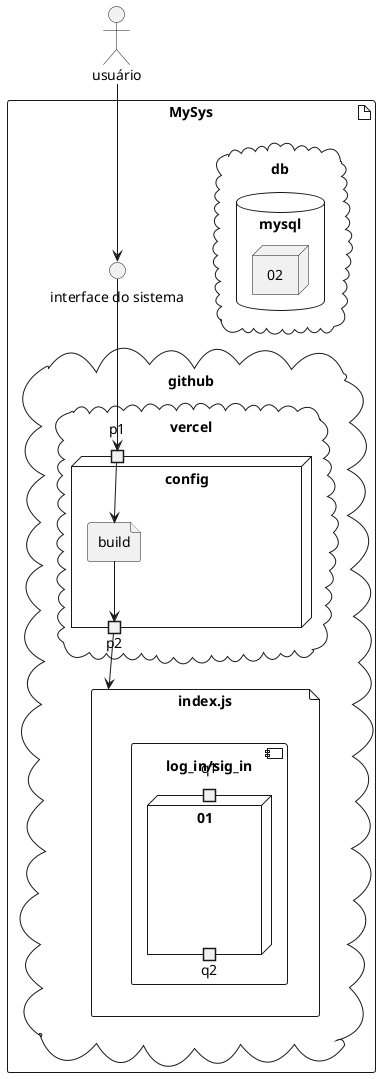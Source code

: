 @startuml



actor usuário


artifact MySys {
  () "interface do sistema" as i
  cloud db {
    database mysql {
      node 02
    }
  }
  cloud github {
    cloud vercel {
      node config {
        portin p1
        portout p2
        file build
      }
    }
    file index.js {
      component log_in/sig_in {
        node 01 {
          portin q1
          portout q2
        }
      }
    }
  }
}

usuário --> i
i --> p1 
p1 --> build
build --> p2
p2 --> index.js

@enduml